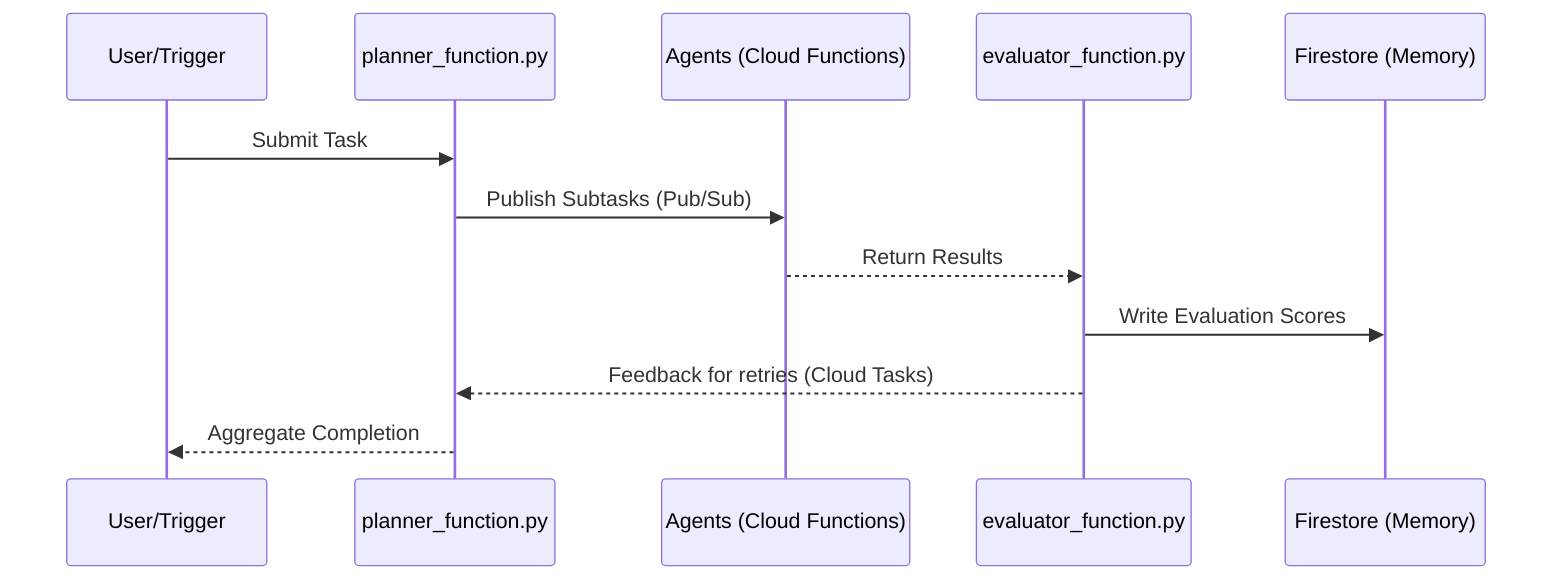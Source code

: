 %% Figure 6 – agisa_sac Workflow (End-to-End)
sequenceDiagram
    participant U as User/Trigger
    participant P as planner_function.py
    participant A as Agents (Cloud Functions)
    participant E as evaluator_function.py
    participant F as Firestore (Memory)

    U->>P: Submit Task
    P->>A: Publish Subtasks (Pub/Sub)
    A-->>E: Return Results
    E->>F: Write Evaluation Scores
    E-->>P: Feedback for retries (Cloud Tasks)
    P-->>U: Aggregate Completion
